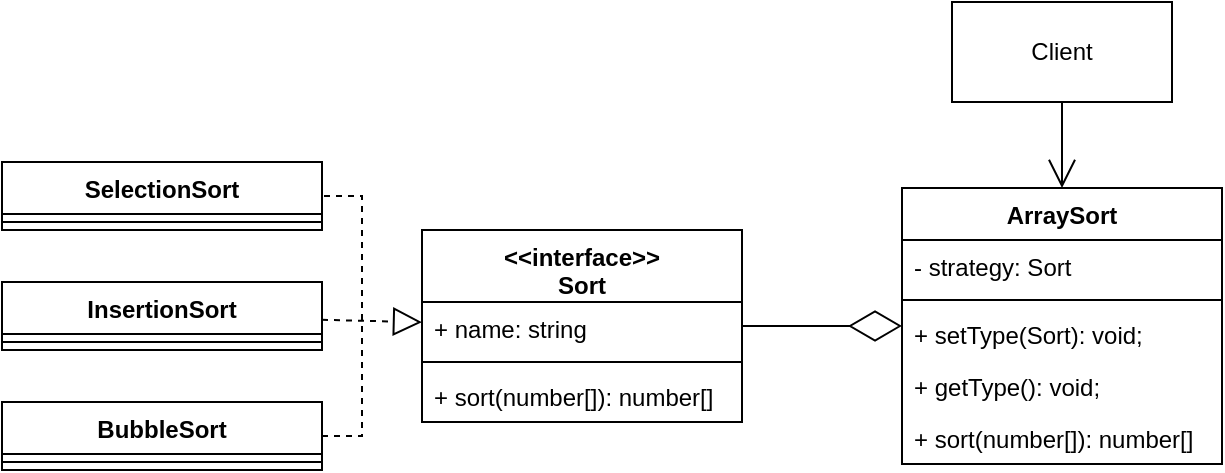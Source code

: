 <mxfile version="21.3.7" type="device">
  <diagram id="C5RBs43oDa-KdzZeNtuy" name="Page-1">
    <mxGraphModel dx="1050" dy="581" grid="1" gridSize="10" guides="1" tooltips="1" connect="1" arrows="1" fold="1" page="1" pageScale="1" pageWidth="827" pageHeight="1169" math="0" shadow="0">
      <root>
        <mxCell id="WIyWlLk6GJQsqaUBKTNV-0" />
        <mxCell id="WIyWlLk6GJQsqaUBKTNV-1" parent="WIyWlLk6GJQsqaUBKTNV-0" />
        <mxCell id="GQACmn0jV0vaVqxmoJ_N-4" value="Client" style="html=1;whiteSpace=wrap;" parent="WIyWlLk6GJQsqaUBKTNV-1" vertex="1">
          <mxGeometry x="525" y="200" width="110" height="50" as="geometry" />
        </mxCell>
        <mxCell id="x7uJ4MQezbmxkoE7o8Km-46" value="" style="endArrow=open;endFill=1;endSize=12;html=1;rounded=0;" parent="WIyWlLk6GJQsqaUBKTNV-1" source="GQACmn0jV0vaVqxmoJ_N-4" target="S4CuBjeRAuvkS-9mVp4Z-12" edge="1">
          <mxGeometry width="160" relative="1" as="geometry">
            <mxPoint x="280" y="170" as="sourcePoint" />
            <mxPoint x="580" y="261" as="targetPoint" />
          </mxGeometry>
        </mxCell>
        <mxCell id="S4CuBjeRAuvkS-9mVp4Z-0" value="&amp;lt;&amp;lt;interface&amp;gt;&amp;gt;&lt;br&gt;Sort" style="swimlane;fontStyle=1;align=center;verticalAlign=top;childLayout=stackLayout;horizontal=1;startSize=36;horizontalStack=0;resizeParent=1;resizeParentMax=0;resizeLast=0;collapsible=1;marginBottom=0;whiteSpace=wrap;html=1;" vertex="1" parent="WIyWlLk6GJQsqaUBKTNV-1">
          <mxGeometry x="260" y="314" width="160" height="96" as="geometry" />
        </mxCell>
        <mxCell id="S4CuBjeRAuvkS-9mVp4Z-1" value="+ name: string" style="text;strokeColor=none;fillColor=none;align=left;verticalAlign=top;spacingLeft=4;spacingRight=4;overflow=hidden;rotatable=0;points=[[0,0.5],[1,0.5]];portConstraint=eastwest;whiteSpace=wrap;html=1;" vertex="1" parent="S4CuBjeRAuvkS-9mVp4Z-0">
          <mxGeometry y="36" width="160" height="26" as="geometry" />
        </mxCell>
        <mxCell id="S4CuBjeRAuvkS-9mVp4Z-2" value="" style="line;strokeWidth=1;fillColor=none;align=left;verticalAlign=middle;spacingTop=-1;spacingLeft=3;spacingRight=3;rotatable=0;labelPosition=right;points=[];portConstraint=eastwest;strokeColor=inherit;" vertex="1" parent="S4CuBjeRAuvkS-9mVp4Z-0">
          <mxGeometry y="62" width="160" height="8" as="geometry" />
        </mxCell>
        <mxCell id="S4CuBjeRAuvkS-9mVp4Z-3" value="+ sort(number[]): number[]" style="text;strokeColor=none;fillColor=none;align=left;verticalAlign=top;spacingLeft=4;spacingRight=4;overflow=hidden;rotatable=0;points=[[0,0.5],[1,0.5]];portConstraint=eastwest;whiteSpace=wrap;html=1;" vertex="1" parent="S4CuBjeRAuvkS-9mVp4Z-0">
          <mxGeometry y="70" width="160" height="26" as="geometry" />
        </mxCell>
        <mxCell id="S4CuBjeRAuvkS-9mVp4Z-4" value="SelectionSort" style="swimlane;fontStyle=1;align=center;verticalAlign=top;childLayout=stackLayout;horizontal=1;startSize=26;horizontalStack=0;resizeParent=1;resizeParentMax=0;resizeLast=0;collapsible=1;marginBottom=0;whiteSpace=wrap;html=1;" vertex="1" parent="WIyWlLk6GJQsqaUBKTNV-1">
          <mxGeometry x="50" y="280" width="160" height="34" as="geometry" />
        </mxCell>
        <mxCell id="S4CuBjeRAuvkS-9mVp4Z-6" value="" style="line;strokeWidth=1;fillColor=none;align=left;verticalAlign=middle;spacingTop=-1;spacingLeft=3;spacingRight=3;rotatable=0;labelPosition=right;points=[];portConstraint=eastwest;strokeColor=inherit;" vertex="1" parent="S4CuBjeRAuvkS-9mVp4Z-4">
          <mxGeometry y="26" width="160" height="8" as="geometry" />
        </mxCell>
        <mxCell id="S4CuBjeRAuvkS-9mVp4Z-8" value="InsertionSort" style="swimlane;fontStyle=1;align=center;verticalAlign=top;childLayout=stackLayout;horizontal=1;startSize=26;horizontalStack=0;resizeParent=1;resizeParentMax=0;resizeLast=0;collapsible=1;marginBottom=0;whiteSpace=wrap;html=1;" vertex="1" parent="WIyWlLk6GJQsqaUBKTNV-1">
          <mxGeometry x="50" y="340" width="160" height="34" as="geometry" />
        </mxCell>
        <mxCell id="S4CuBjeRAuvkS-9mVp4Z-9" value="" style="line;strokeWidth=1;fillColor=none;align=left;verticalAlign=middle;spacingTop=-1;spacingLeft=3;spacingRight=3;rotatable=0;labelPosition=right;points=[];portConstraint=eastwest;strokeColor=inherit;" vertex="1" parent="S4CuBjeRAuvkS-9mVp4Z-8">
          <mxGeometry y="26" width="160" height="8" as="geometry" />
        </mxCell>
        <mxCell id="S4CuBjeRAuvkS-9mVp4Z-10" value="BubbleSort" style="swimlane;fontStyle=1;align=center;verticalAlign=top;childLayout=stackLayout;horizontal=1;startSize=26;horizontalStack=0;resizeParent=1;resizeParentMax=0;resizeLast=0;collapsible=1;marginBottom=0;whiteSpace=wrap;html=1;" vertex="1" parent="WIyWlLk6GJQsqaUBKTNV-1">
          <mxGeometry x="50" y="400" width="160" height="34" as="geometry" />
        </mxCell>
        <mxCell id="S4CuBjeRAuvkS-9mVp4Z-11" value="" style="line;strokeWidth=1;fillColor=none;align=left;verticalAlign=middle;spacingTop=-1;spacingLeft=3;spacingRight=3;rotatable=0;labelPosition=right;points=[];portConstraint=eastwest;strokeColor=inherit;" vertex="1" parent="S4CuBjeRAuvkS-9mVp4Z-10">
          <mxGeometry y="26" width="160" height="8" as="geometry" />
        </mxCell>
        <mxCell id="S4CuBjeRAuvkS-9mVp4Z-12" value="ArraySort" style="swimlane;fontStyle=1;align=center;verticalAlign=top;childLayout=stackLayout;horizontal=1;startSize=26;horizontalStack=0;resizeParent=1;resizeParentMax=0;resizeLast=0;collapsible=1;marginBottom=0;whiteSpace=wrap;html=1;" vertex="1" parent="WIyWlLk6GJQsqaUBKTNV-1">
          <mxGeometry x="500" y="293" width="160" height="138" as="geometry" />
        </mxCell>
        <mxCell id="S4CuBjeRAuvkS-9mVp4Z-13" value="- strategy: Sort" style="text;strokeColor=none;fillColor=none;align=left;verticalAlign=top;spacingLeft=4;spacingRight=4;overflow=hidden;rotatable=0;points=[[0,0.5],[1,0.5]];portConstraint=eastwest;whiteSpace=wrap;html=1;" vertex="1" parent="S4CuBjeRAuvkS-9mVp4Z-12">
          <mxGeometry y="26" width="160" height="26" as="geometry" />
        </mxCell>
        <mxCell id="S4CuBjeRAuvkS-9mVp4Z-14" value="" style="line;strokeWidth=1;fillColor=none;align=left;verticalAlign=middle;spacingTop=-1;spacingLeft=3;spacingRight=3;rotatable=0;labelPosition=right;points=[];portConstraint=eastwest;strokeColor=inherit;" vertex="1" parent="S4CuBjeRAuvkS-9mVp4Z-12">
          <mxGeometry y="52" width="160" height="8" as="geometry" />
        </mxCell>
        <mxCell id="S4CuBjeRAuvkS-9mVp4Z-15" value="+ setType(Sort): void;" style="text;strokeColor=none;fillColor=none;align=left;verticalAlign=top;spacingLeft=4;spacingRight=4;overflow=hidden;rotatable=0;points=[[0,0.5],[1,0.5]];portConstraint=eastwest;whiteSpace=wrap;html=1;" vertex="1" parent="S4CuBjeRAuvkS-9mVp4Z-12">
          <mxGeometry y="60" width="160" height="26" as="geometry" />
        </mxCell>
        <mxCell id="S4CuBjeRAuvkS-9mVp4Z-16" value="+ getType(): void;" style="text;strokeColor=none;fillColor=none;align=left;verticalAlign=top;spacingLeft=4;spacingRight=4;overflow=hidden;rotatable=0;points=[[0,0.5],[1,0.5]];portConstraint=eastwest;whiteSpace=wrap;html=1;" vertex="1" parent="S4CuBjeRAuvkS-9mVp4Z-12">
          <mxGeometry y="86" width="160" height="26" as="geometry" />
        </mxCell>
        <mxCell id="S4CuBjeRAuvkS-9mVp4Z-17" value="+ sort(number[]): number[]" style="text;strokeColor=none;fillColor=none;align=left;verticalAlign=top;spacingLeft=4;spacingRight=4;overflow=hidden;rotatable=0;points=[[0,0.5],[1,0.5]];portConstraint=eastwest;whiteSpace=wrap;html=1;" vertex="1" parent="S4CuBjeRAuvkS-9mVp4Z-12">
          <mxGeometry y="112" width="160" height="26" as="geometry" />
        </mxCell>
        <mxCell id="S4CuBjeRAuvkS-9mVp4Z-18" value="" style="endArrow=block;dashed=1;endFill=0;endSize=12;html=1;rounded=0;" edge="1" parent="WIyWlLk6GJQsqaUBKTNV-1" source="S4CuBjeRAuvkS-9mVp4Z-8" target="S4CuBjeRAuvkS-9mVp4Z-0">
          <mxGeometry width="160" relative="1" as="geometry">
            <mxPoint x="210" y="550" as="sourcePoint" />
            <mxPoint x="370" y="550" as="targetPoint" />
          </mxGeometry>
        </mxCell>
        <mxCell id="S4CuBjeRAuvkS-9mVp4Z-19" value="" style="endArrow=none;dashed=1;html=1;rounded=0;" edge="1" parent="WIyWlLk6GJQsqaUBKTNV-1" source="S4CuBjeRAuvkS-9mVp4Z-10" target="S4CuBjeRAuvkS-9mVp4Z-4">
          <mxGeometry width="50" height="50" relative="1" as="geometry">
            <mxPoint x="210" y="560" as="sourcePoint" />
            <mxPoint x="260" y="510" as="targetPoint" />
            <Array as="points">
              <mxPoint x="230" y="417" />
              <mxPoint x="230" y="297" />
            </Array>
          </mxGeometry>
        </mxCell>
        <mxCell id="S4CuBjeRAuvkS-9mVp4Z-20" value="" style="endArrow=diamondThin;endFill=0;endSize=24;html=1;rounded=0;" edge="1" parent="WIyWlLk6GJQsqaUBKTNV-1" source="S4CuBjeRAuvkS-9mVp4Z-0" target="S4CuBjeRAuvkS-9mVp4Z-12">
          <mxGeometry width="160" relative="1" as="geometry">
            <mxPoint x="380" y="530" as="sourcePoint" />
            <mxPoint x="540" y="530" as="targetPoint" />
          </mxGeometry>
        </mxCell>
      </root>
    </mxGraphModel>
  </diagram>
</mxfile>
